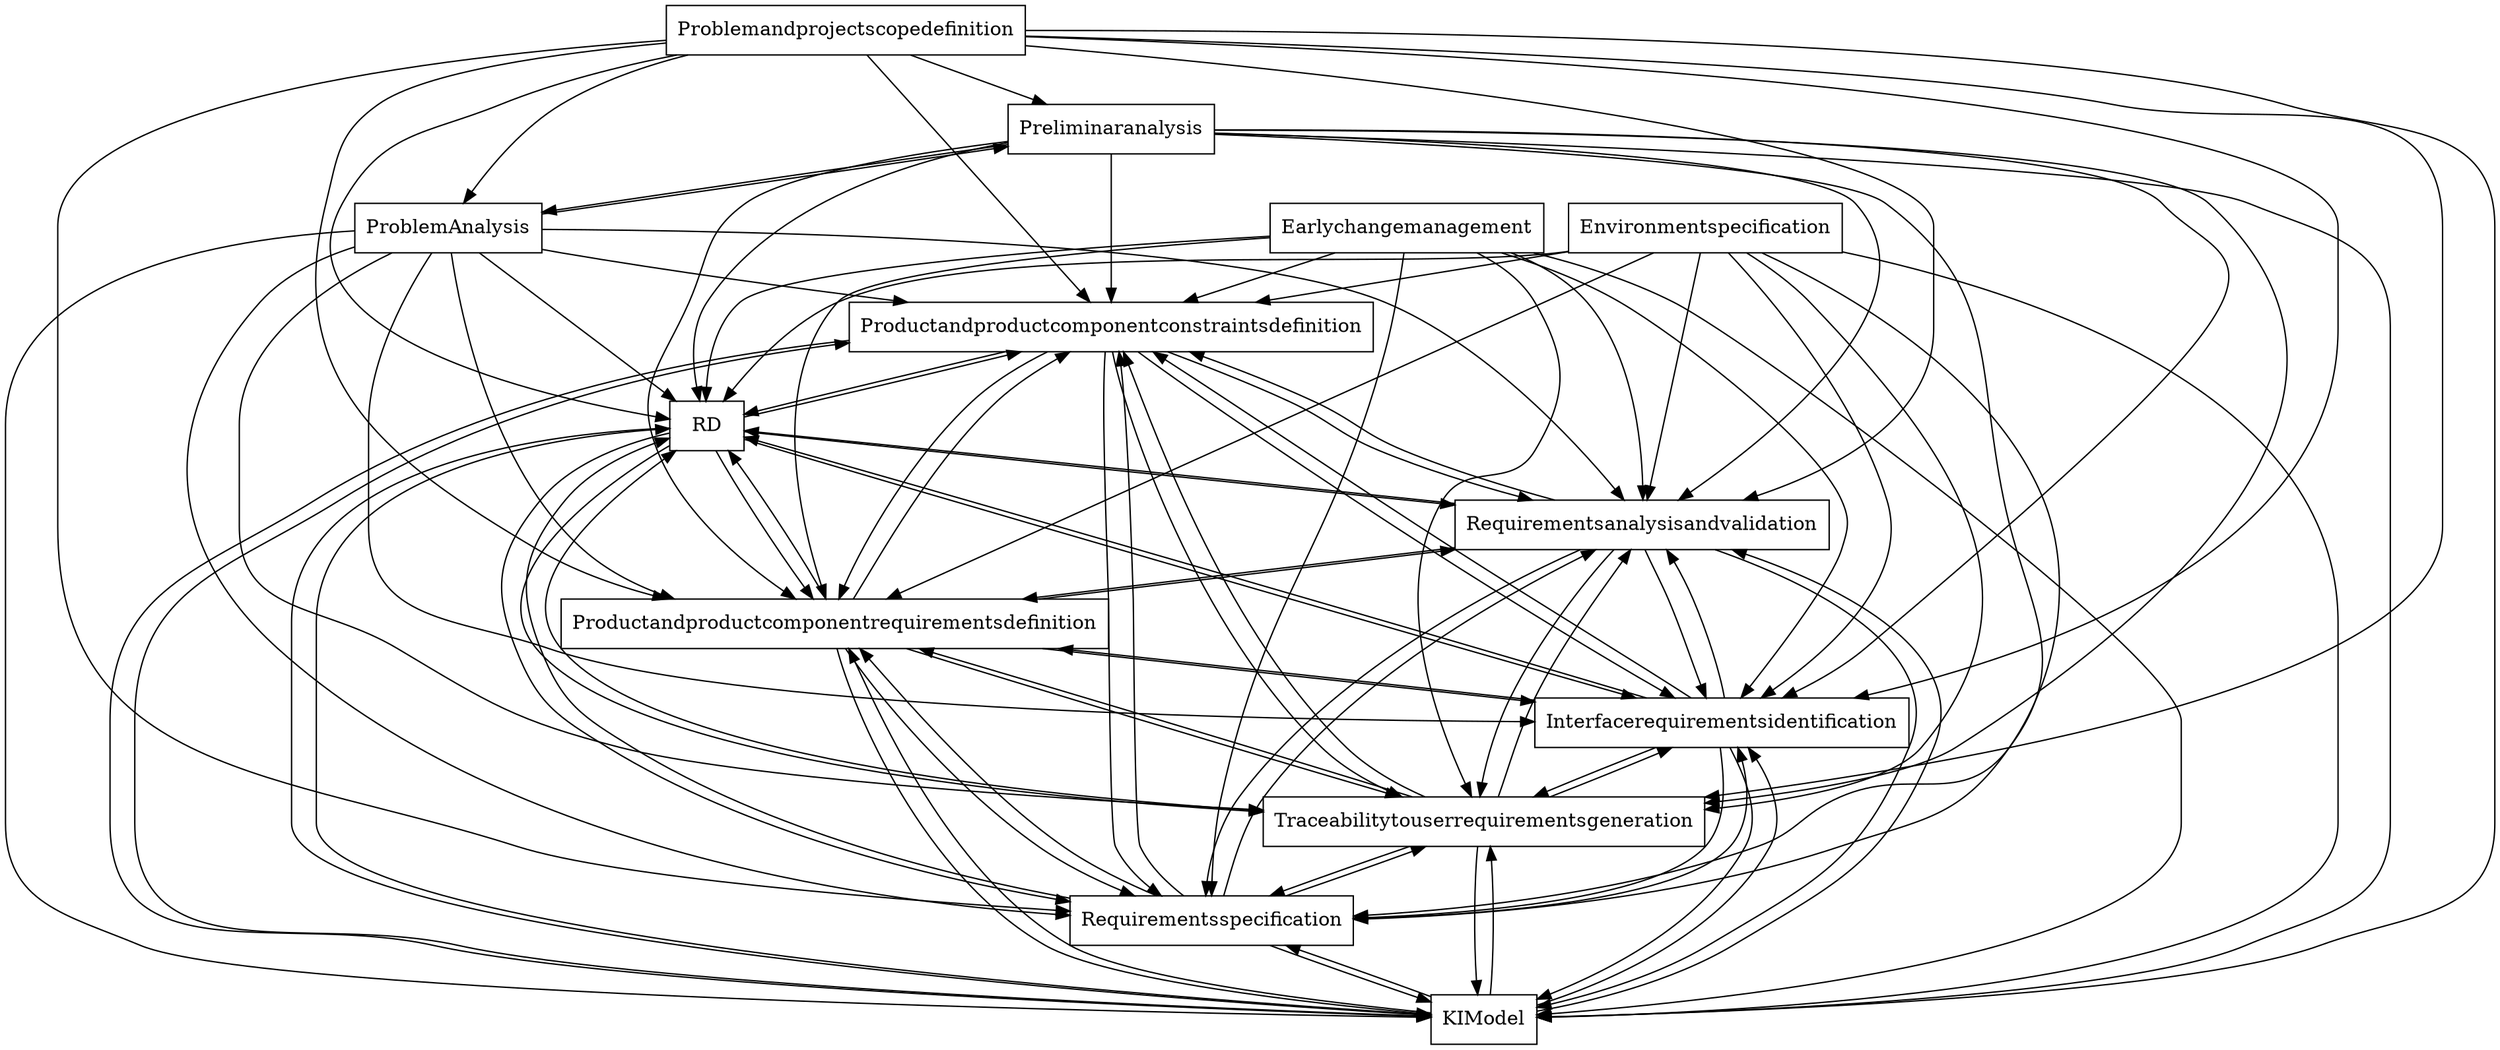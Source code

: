 digraph{
graph [rankdir=TB];
node [shape=box];
edge [arrowhead=normal];
0[label="Productandproductcomponentconstraintsdefinition",]
1[label="RD",]
2[label="Preliminaranalysis",]
3[label="KIModel",]
4[label="Earlychangemanagement",]
5[label="Problemandprojectscopedefinition",]
6[label="Requirementsspecification",]
7[label="ProblemAnalysis",]
8[label="Traceabilitytouserrequirementsgeneration",]
9[label="Interfacerequirementsidentification",]
10[label="Productandproductcomponentrequirementsdefinition",]
11[label="Requirementsanalysisandvalidation",]
12[label="Environmentspecification",]
0->1[label="",]
0->3[label="",]
0->6[label="",]
0->8[label="",]
0->9[label="",]
0->10[label="",]
0->11[label="",]
1->0[label="",]
1->3[label="",]
1->6[label="",]
1->8[label="",]
1->9[label="",]
1->10[label="",]
1->11[label="",]
2->0[label="",]
2->1[label="",]
2->3[label="",]
2->6[label="",]
2->7[label="",]
2->8[label="",]
2->9[label="",]
2->10[label="",]
2->11[label="",]
3->0[label="",]
3->1[label="",]
3->6[label="",]
3->8[label="",]
3->9[label="",]
3->10[label="",]
3->11[label="",]
4->0[label="",]
4->1[label="",]
4->3[label="",]
4->6[label="",]
4->8[label="",]
4->9[label="",]
4->10[label="",]
4->11[label="",]
5->0[label="",]
5->1[label="",]
5->2[label="",]
5->3[label="",]
5->6[label="",]
5->7[label="",]
5->8[label="",]
5->9[label="",]
5->10[label="",]
5->11[label="",]
6->0[label="",]
6->1[label="",]
6->3[label="",]
6->8[label="",]
6->9[label="",]
6->10[label="",]
6->11[label="",]
7->0[label="",]
7->1[label="",]
7->2[label="",]
7->3[label="",]
7->6[label="",]
7->8[label="",]
7->9[label="",]
7->10[label="",]
7->11[label="",]
8->0[label="",]
8->1[label="",]
8->3[label="",]
8->6[label="",]
8->9[label="",]
8->10[label="",]
8->11[label="",]
9->0[label="",]
9->1[label="",]
9->3[label="",]
9->6[label="",]
9->8[label="",]
9->10[label="",]
9->11[label="",]
10->0[label="",]
10->1[label="",]
10->3[label="",]
10->6[label="",]
10->8[label="",]
10->9[label="",]
10->11[label="",]
11->0[label="",]
11->1[label="",]
11->3[label="",]
11->6[label="",]
11->8[label="",]
11->9[label="",]
11->10[label="",]
12->0[label="",]
12->1[label="",]
12->3[label="",]
12->6[label="",]
12->8[label="",]
12->9[label="",]
12->10[label="",]
12->11[label="",]
}
